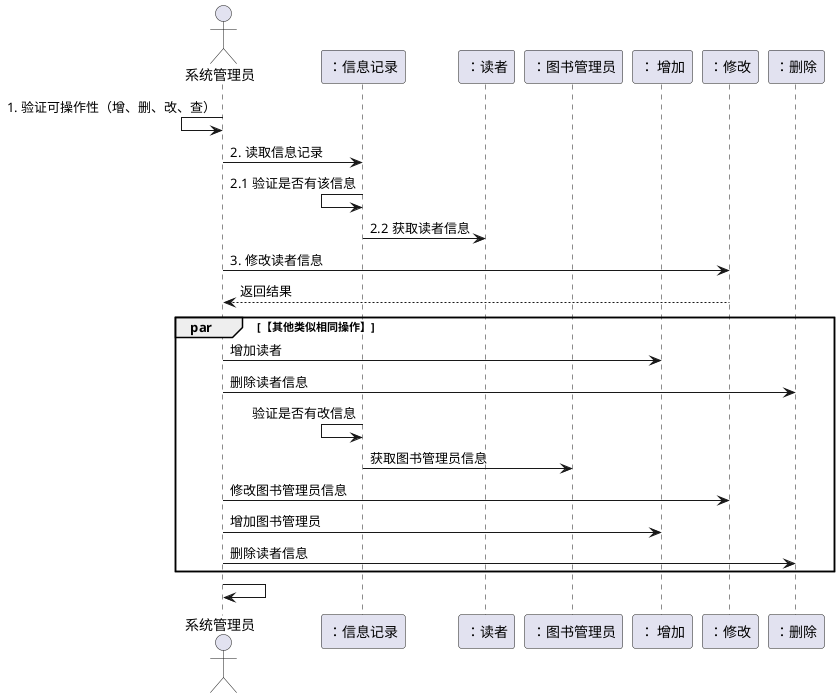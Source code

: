 @startuml

actor 系统管理员 as SM
participant "：信息记录" as re
participant "：读者" as read
participant "：图书管理员" as BM
participant "： 增加" as save
participant "：修改" as update
participant "：删除" as delete

SM <- SM: 1. 验证可操作性（增、删、改、查）
SM -> re: 2. 读取信息记录
re <- re: 2.1 验证是否有该信息
re -> read: 2.2 获取读者信息
SM -> update: 3. 修改读者信息
SM <-- update: 返回结果

par 【其他类似相同操作】
SM -> save: 增加读者
SM -> delete: 删除读者信息

re<- re: 验证是否有改信息
re -> BM: 获取图书管理员信息
SM -> update: 修改图书管理员信息
SM -> save: 增加图书管理员
SM -> delete: 删除读者信息
end
SM -> SM
@enduml
